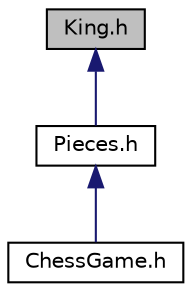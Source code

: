 digraph G
{
  bgcolor="transparent";
  edge [fontname="Helvetica",fontsize="10",labelfontname="Helvetica",labelfontsize="10"];
  node [fontname="Helvetica",fontsize="10",shape=record];
  Node1 [label="King.h",height=0.2,width=0.4,color="black", fillcolor="grey75", style="filled" fontcolor="black"];
  Node1 -> Node2 [dir=back,color="midnightblue",fontsize="10",style="solid",fontname="Helvetica"];
  Node2 [label="Pieces.h",height=0.2,width=0.4,color="black",URL="$d8/d5b/Pieces_8h.html",tooltip="An interface for the Pieces class, a structured container of Piece objects."];
  Node2 -> Node3 [dir=back,color="midnightblue",fontsize="10",style="solid",fontname="Helvetica"];
  Node3 [label="ChessGame.h",height=0.2,width=0.4,color="black",URL="$df/d35/ChessGame_8h.html",tooltip="Interface for the ChessGame class."];
}
